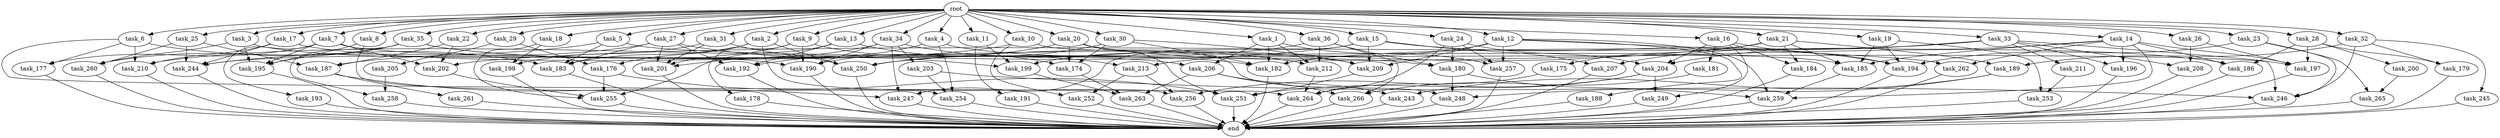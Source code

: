 digraph G {
  task_8 [size="102.400000"];
  task_252 [size="61847529062.400002"];
  task_189 [size="17179869184.000000"];
  task_17 [size="102.400000"];
  task_261 [size="54975581388.800003"];
  task_204 [size="32641751449.600002"];
  task_35 [size="102.400000"];
  task_259 [size="91912300134.400009"];
  task_26 [size="102.400000"];
  task_15 [size="102.400000"];
  task_251 [size="79886391705.600006"];
  task_209 [size="170939698380.800018"];
  task_211 [size="85899345920.000000"];
  task_255 [size="71296457113.600006"];
  task_206 [size="171798691840.000000"];
  task_177 [size="116823110451.200012"];
  task_33 [size="102.400000"];
  task_186 [size="70437463654.400009"];
  task_205 [size="13743895347.200001"];
  task_266 [size="92771293593.600006"];
  task_176 [size="27487790694.400002"];
  task_13 [size="102.400000"];
  task_22 [size="102.400000"];
  task_264 [size="180388626432.000000"];
  task_5 [size="102.400000"];
  task_36 [size="102.400000"];
  task_200 [size="7730941132.800000"];
  task_201 [size="115105123532.800003"];
  task_6 [size="102.400000"];
  task_7 [size="102.400000"];
  task_25 [size="102.400000"];
  task_30 [size="102.400000"];
  task_262 [size="15461882265.600000"];
  task_3 [size="102.400000"];
  task_179 [size="21474836480.000000"];
  task_187 [size="107374182400.000000"];
  task_188 [size="7730941132.800000"];
  task_254 [size="60129542144.000000"];
  task_183 [size="115105123532.800003"];
  task_265 [size="155477816115.200012"];
  task_193 [size="30923764531.200001"];
  task_16 [size="102.400000"];
  task_191 [size="54975581388.800003"];
  task_260 [size="169221711462.400024"];
  task_27 [size="102.400000"];
  task_253 [size="127990025420.800003"];
  task_202 [size="202722456371.200012"];
  root [size="0.000000"];
  task_182 [size="255121057382.400024"];
  task_258 [size="155477816115.200012"];
  task_245 [size="13743895347.200001"];
  task_21 [size="102.400000"];
  task_18 [size="102.400000"];
  task_180 [size="28346784153.600002"];
  task_31 [size="102.400000"];
  task_244 [size="66142496358.400002"];
  task_9 [size="102.400000"];
  task_192 [size="71296457113.600006"];
  task_28 [size="102.400000"];
  task_174 [size="155477816115.200012"];
  task_247 [size="84181359001.600006"];
  task_29 [size="102.400000"];
  task_185 [size="127990025420.800003"];
  task_34 [size="102.400000"];
  task_10 [size="102.400000"];
  task_212 [size="110810156236.800003"];
  task_181 [size="21474836480.000000"];
  task_178 [size="30923764531.200001"];
  task_194 [size="184683593728.000000"];
  task_2 [size="102.400000"];
  end [size="0.000000"];
  task_184 [size="24910810316.800003"];
  task_197 [size="30923764531.200001"];
  task_213 [size="49821620633.600006"];
  task_14 [size="102.400000"];
  task_210 [size="107374182400.000000"];
  task_24 [size="102.400000"];
  task_198 [size="68719476736.000000"];
  task_195 [size="194132521779.200012"];
  task_243 [size="93630287052.800003"];
  task_257 [size="97066260889.600006"];
  task_19 [size="102.400000"];
  task_32 [size="102.400000"];
  task_196 [size="93630287052.800003"];
  task_4 [size="102.400000"];
  task_175 [size="3435973836.800000"];
  task_207 [size="93630287052.800003"];
  task_263 [size="147746874982.399994"];
  task_208 [size="93630287052.800003"];
  task_23 [size="102.400000"];
  task_12 [size="102.400000"];
  task_256 [size="58411555225.600006"];
  task_1 [size="102.400000"];
  task_190 [size="176952652595.200012"];
  task_249 [size="35218731827.200005"];
  task_20 [size="102.400000"];
  task_250 [size="141733920768.000000"];
  task_246 [size="200145475993.600006"];
  task_203 [size="21474836480.000000"];
  task_199 [size="66142496358.400002"];
  task_11 [size="102.400000"];
  task_248 [size="93630287052.800003"];

  task_8 -> task_195 [size="75497472.000000"];
  task_8 -> task_254 [size="75497472.000000"];
  task_252 -> end [size="1.000000"];
  task_189 -> task_243 [size="75497472.000000"];
  task_189 -> task_248 [size="75497472.000000"];
  task_17 -> task_182 [size="134217728.000000"];
  task_17 -> task_210 [size="134217728.000000"];
  task_17 -> task_244 [size="134217728.000000"];
  task_261 -> end [size="1.000000"];
  task_204 -> task_249 [size="134217728.000000"];
  task_204 -> task_256 [size="134217728.000000"];
  task_204 -> task_251 [size="134217728.000000"];
  task_35 -> task_260 [size="838860800.000000"];
  task_35 -> task_195 [size="838860800.000000"];
  task_35 -> task_209 [size="838860800.000000"];
  task_35 -> task_206 [size="838860800.000000"];
  task_35 -> task_258 [size="838860800.000000"];
  task_259 -> end [size="1.000000"];
  task_26 -> task_208 [size="75497472.000000"];
  task_26 -> task_197 [size="75497472.000000"];
  task_15 -> task_194 [size="75497472.000000"];
  task_15 -> task_207 [size="75497472.000000"];
  task_15 -> task_209 [size="75497472.000000"];
  task_15 -> task_247 [size="75497472.000000"];
  task_15 -> task_210 [size="75497472.000000"];
  task_251 -> end [size="1.000000"];
  task_209 -> task_251 [size="33554432.000000"];
  task_211 -> task_253 [size="411041792.000000"];
  task_255 -> end [size="1.000000"];
  task_206 -> task_243 [size="838860800.000000"];
  task_206 -> task_263 [size="838860800.000000"];
  task_206 -> task_266 [size="838860800.000000"];
  task_177 -> end [size="1.000000"];
  task_33 -> task_202 [size="838860800.000000"];
  task_33 -> task_207 [size="838860800.000000"];
  task_33 -> task_246 [size="838860800.000000"];
  task_33 -> task_208 [size="838860800.000000"];
  task_33 -> task_196 [size="838860800.000000"];
  task_33 -> task_211 [size="838860800.000000"];
  task_33 -> task_182 [size="838860800.000000"];
  task_186 -> end [size="1.000000"];
  task_205 -> task_258 [size="679477248.000000"];
  task_266 -> end [size="1.000000"];
  task_176 -> task_251 [size="75497472.000000"];
  task_176 -> task_255 [size="75497472.000000"];
  task_13 -> task_255 [size="411041792.000000"];
  task_13 -> task_192 [size="411041792.000000"];
  task_13 -> task_213 [size="411041792.000000"];
  task_22 -> task_202 [size="838860800.000000"];
  task_22 -> task_187 [size="838860800.000000"];
  task_264 -> end [size="1.000000"];
  task_5 -> task_183 [size="75497472.000000"];
  task_5 -> task_197 [size="75497472.000000"];
  task_5 -> task_244 [size="75497472.000000"];
  task_36 -> task_180 [size="33554432.000000"];
  task_36 -> task_212 [size="33554432.000000"];
  task_36 -> task_199 [size="33554432.000000"];
  task_36 -> task_266 [size="33554432.000000"];
  task_200 -> task_265 [size="838860800.000000"];
  task_201 -> end [size="1.000000"];
  task_6 -> task_264 [size="838860800.000000"];
  task_6 -> task_177 [size="838860800.000000"];
  task_6 -> task_210 [size="838860800.000000"];
  task_6 -> task_183 [size="838860800.000000"];
  task_7 -> task_185 [size="301989888.000000"];
  task_7 -> task_202 [size="301989888.000000"];
  task_7 -> task_195 [size="301989888.000000"];
  task_7 -> task_177 [size="301989888.000000"];
  task_7 -> task_193 [size="301989888.000000"];
  task_25 -> task_260 [size="134217728.000000"];
  task_25 -> task_187 [size="134217728.000000"];
  task_25 -> task_244 [size="134217728.000000"];
  task_30 -> task_209 [size="679477248.000000"];
  task_30 -> task_250 [size="679477248.000000"];
  task_30 -> task_174 [size="679477248.000000"];
  task_30 -> task_182 [size="679477248.000000"];
  task_262 -> end [size="1.000000"];
  task_3 -> task_190 [size="679477248.000000"];
  task_3 -> task_260 [size="679477248.000000"];
  task_3 -> task_195 [size="679477248.000000"];
  task_179 -> end [size="1.000000"];
  task_187 -> task_261 [size="536870912.000000"];
  task_187 -> task_247 [size="536870912.000000"];
  task_188 -> end [size="1.000000"];
  task_254 -> end [size="1.000000"];
  task_183 -> end [size="1.000000"];
  task_265 -> end [size="1.000000"];
  task_193 -> end [size="1.000000"];
  task_16 -> task_194 [size="209715200.000000"];
  task_16 -> task_181 [size="209715200.000000"];
  task_16 -> task_184 [size="209715200.000000"];
  task_16 -> task_204 [size="209715200.000000"];
  task_16 -> task_249 [size="209715200.000000"];
  task_191 -> end [size="1.000000"];
  task_260 -> end [size="1.000000"];
  task_27 -> task_201 [size="75497472.000000"];
  task_27 -> task_183 [size="75497472.000000"];
  task_27 -> task_199 [size="75497472.000000"];
  task_27 -> task_187 [size="75497472.000000"];
  task_27 -> task_192 [size="75497472.000000"];
  task_253 -> end [size="1.000000"];
  task_202 -> task_255 [size="75497472.000000"];
  root -> task_8 [size="1.000000"];
  root -> task_14 [size="1.000000"];
  root -> task_24 [size="1.000000"];
  root -> task_13 [size="1.000000"];
  root -> task_17 [size="1.000000"];
  root -> task_21 [size="1.000000"];
  root -> task_18 [size="1.000000"];
  root -> task_22 [size="1.000000"];
  root -> task_31 [size="1.000000"];
  root -> task_9 [size="1.000000"];
  root -> task_5 [size="1.000000"];
  root -> task_36 [size="1.000000"];
  root -> task_32 [size="1.000000"];
  root -> task_26 [size="1.000000"];
  root -> task_15 [size="1.000000"];
  root -> task_6 [size="1.000000"];
  root -> task_4 [size="1.000000"];
  root -> task_25 [size="1.000000"];
  root -> task_30 [size="1.000000"];
  root -> task_34 [size="1.000000"];
  root -> task_3 [size="1.000000"];
  root -> task_19 [size="1.000000"];
  root -> task_10 [size="1.000000"];
  root -> task_23 [size="1.000000"];
  root -> task_12 [size="1.000000"];
  root -> task_1 [size="1.000000"];
  root -> task_33 [size="1.000000"];
  root -> task_2 [size="1.000000"];
  root -> task_29 [size="1.000000"];
  root -> task_20 [size="1.000000"];
  root -> task_35 [size="1.000000"];
  root -> task_7 [size="1.000000"];
  root -> task_27 [size="1.000000"];
  root -> task_11 [size="1.000000"];
  root -> task_28 [size="1.000000"];
  root -> task_16 [size="1.000000"];
  task_182 -> end [size="1.000000"];
  task_258 -> end [size="1.000000"];
  task_245 -> end [size="1.000000"];
  task_21 -> task_185 [size="33554432.000000"];
  task_21 -> task_189 [size="33554432.000000"];
  task_21 -> task_184 [size="33554432.000000"];
  task_21 -> task_175 [size="33554432.000000"];
  task_21 -> task_250 [size="33554432.000000"];
  task_18 -> task_198 [size="134217728.000000"];
  task_18 -> task_255 [size="134217728.000000"];
  task_180 -> task_259 [size="536870912.000000"];
  task_180 -> task_248 [size="536870912.000000"];
  task_31 -> task_201 [size="536870912.000000"];
  task_31 -> task_198 [size="536870912.000000"];
  task_31 -> task_250 [size="536870912.000000"];
  task_244 -> end [size="1.000000"];
  task_9 -> task_190 [size="301989888.000000"];
  task_9 -> task_201 [size="301989888.000000"];
  task_9 -> task_174 [size="301989888.000000"];
  task_9 -> task_178 [size="301989888.000000"];
  task_192 -> end [size="1.000000"];
  task_28 -> task_186 [size="75497472.000000"];
  task_28 -> task_197 [size="75497472.000000"];
  task_28 -> task_179 [size="75497472.000000"];
  task_28 -> task_200 [size="75497472.000000"];
  task_174 -> task_263 [size="301989888.000000"];
  task_247 -> end [size="1.000000"];
  task_29 -> task_205 [size="134217728.000000"];
  task_29 -> task_176 [size="134217728.000000"];
  task_185 -> task_259 [size="209715200.000000"];
  task_34 -> task_190 [size="209715200.000000"];
  task_34 -> task_201 [size="209715200.000000"];
  task_34 -> task_203 [size="209715200.000000"];
  task_34 -> task_247 [size="209715200.000000"];
  task_34 -> task_212 [size="209715200.000000"];
  task_10 -> task_244 [size="301989888.000000"];
  task_10 -> task_252 [size="301989888.000000"];
  task_10 -> task_248 [size="301989888.000000"];
  task_212 -> task_264 [size="679477248.000000"];
  task_181 -> task_266 [size="33554432.000000"];
  task_178 -> end [size="1.000000"];
  task_194 -> end [size="1.000000"];
  task_2 -> task_250 [size="134217728.000000"];
  task_2 -> task_176 [size="134217728.000000"];
  task_2 -> task_256 [size="134217728.000000"];
  task_2 -> task_183 [size="134217728.000000"];
  task_184 -> end [size="1.000000"];
  task_197 -> end [size="1.000000"];
  task_213 -> task_252 [size="301989888.000000"];
  task_213 -> task_256 [size="301989888.000000"];
  task_14 -> task_185 [size="75497472.000000"];
  task_14 -> task_262 [size="75497472.000000"];
  task_14 -> task_186 [size="75497472.000000"];
  task_14 -> task_196 [size="75497472.000000"];
  task_14 -> task_204 [size="75497472.000000"];
  task_14 -> task_197 [size="75497472.000000"];
  task_14 -> task_259 [size="75497472.000000"];
  task_210 -> end [size="1.000000"];
  task_24 -> task_264 [size="33554432.000000"];
  task_24 -> task_257 [size="33554432.000000"];
  task_24 -> task_204 [size="33554432.000000"];
  task_24 -> task_180 [size="33554432.000000"];
  task_198 -> end [size="1.000000"];
  task_195 -> end [size="1.000000"];
  task_243 -> end [size="1.000000"];
  task_257 -> end [size="1.000000"];
  task_19 -> task_185 [size="838860800.000000"];
  task_19 -> task_194 [size="838860800.000000"];
  task_19 -> task_253 [size="838860800.000000"];
  task_32 -> task_245 [size="134217728.000000"];
  task_32 -> task_189 [size="134217728.000000"];
  task_32 -> task_179 [size="134217728.000000"];
  task_32 -> task_246 [size="134217728.000000"];
  task_196 -> end [size="1.000000"];
  task_4 -> task_192 [size="209715200.000000"];
  task_4 -> task_180 [size="209715200.000000"];
  task_4 -> task_254 [size="209715200.000000"];
  task_175 -> task_264 [size="209715200.000000"];
  task_207 -> end [size="1.000000"];
  task_263 -> end [size="1.000000"];
  task_208 -> end [size="1.000000"];
  task_23 -> task_194 [size="679477248.000000"];
  task_23 -> task_246 [size="679477248.000000"];
  task_23 -> task_265 [size="679477248.000000"];
  task_12 -> task_257 [size="75497472.000000"];
  task_12 -> task_262 [size="75497472.000000"];
  task_12 -> task_209 [size="75497472.000000"];
  task_12 -> task_259 [size="75497472.000000"];
  task_12 -> task_188 [size="75497472.000000"];
  task_12 -> task_213 [size="75497472.000000"];
  task_256 -> end [size="1.000000"];
  task_1 -> task_206 [size="838860800.000000"];
  task_1 -> task_257 [size="838860800.000000"];
  task_1 -> task_182 [size="838860800.000000"];
  task_1 -> task_212 [size="838860800.000000"];
  task_190 -> end [size="1.000000"];
  task_249 -> end [size="1.000000"];
  task_20 -> task_190 [size="536870912.000000"];
  task_20 -> task_251 [size="536870912.000000"];
  task_20 -> task_174 [size="536870912.000000"];
  task_20 -> task_186 [size="536870912.000000"];
  task_250 -> end [size="1.000000"];
  task_246 -> end [size="1.000000"];
  task_203 -> task_246 [size="301989888.000000"];
  task_203 -> task_254 [size="301989888.000000"];
  task_199 -> task_263 [size="301989888.000000"];
  task_11 -> task_191 [size="536870912.000000"];
  task_11 -> task_199 [size="536870912.000000"];
  task_248 -> end [size="1.000000"];
}
